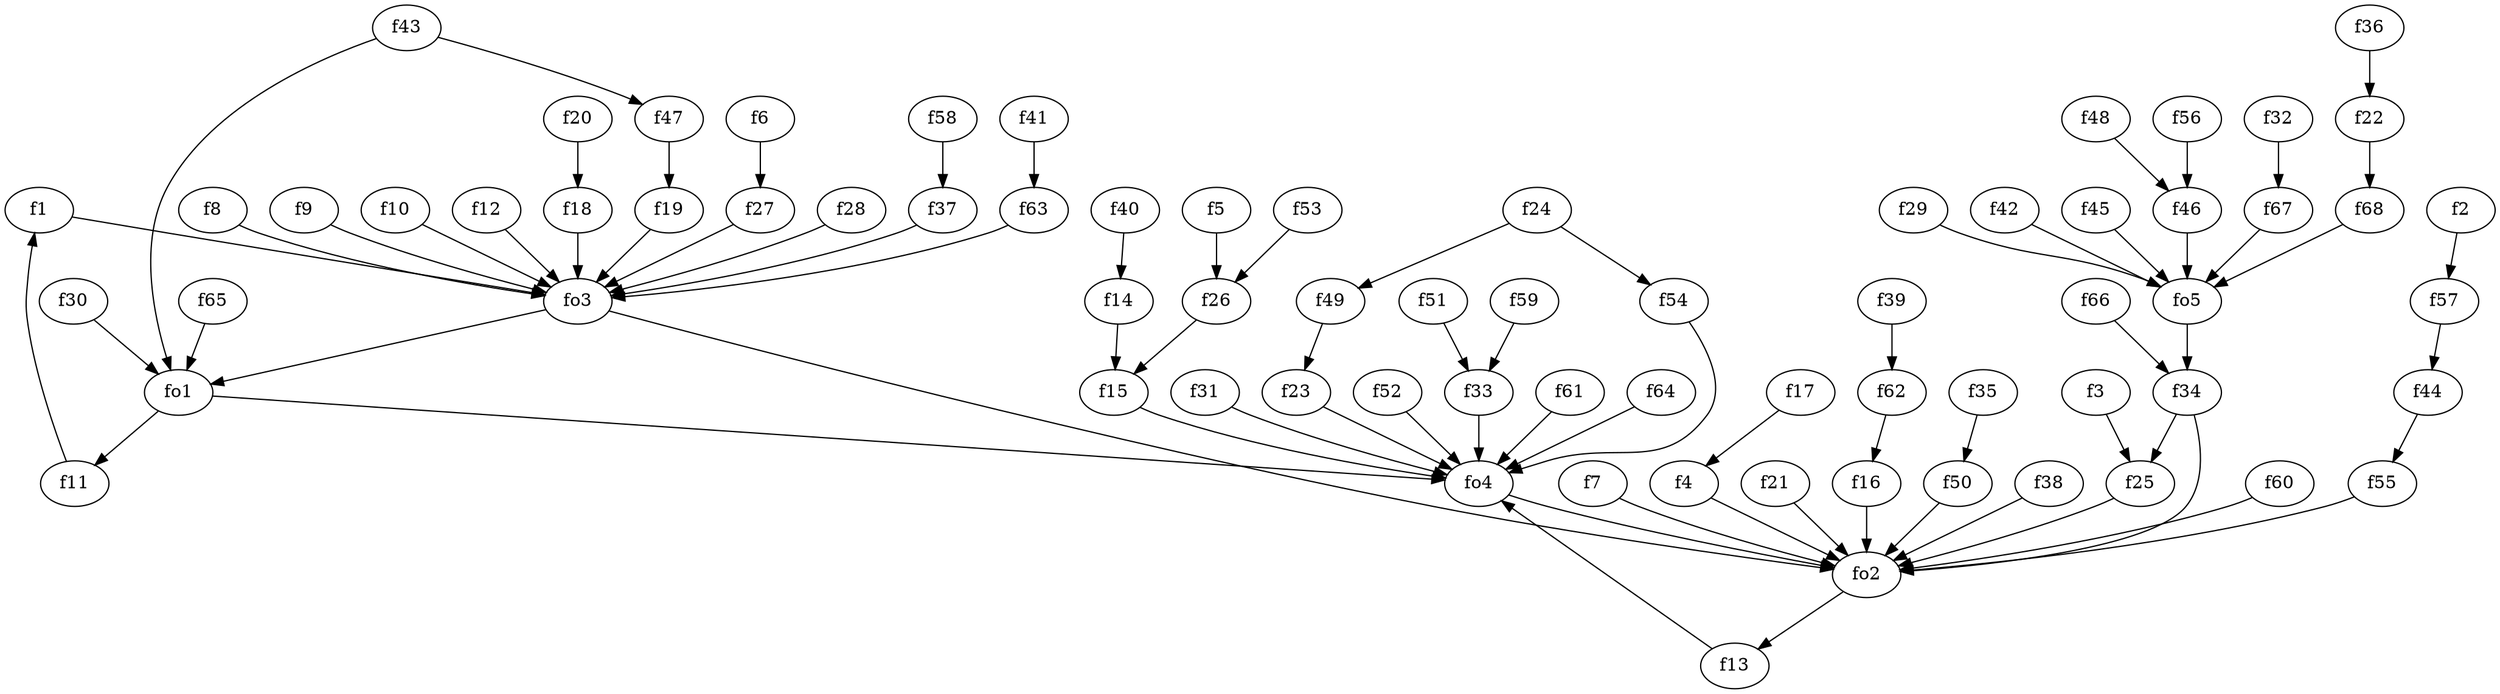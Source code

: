 strict digraph  {
f1;
f2;
f3;
f4;
f5;
f6;
f7;
f8;
f9;
f10;
f11;
f12;
f13;
f14;
f15;
f16;
f17;
f18;
f19;
f20;
f21;
f22;
f23;
f24;
f25;
f26;
f27;
f28;
f29;
f30;
f31;
f32;
f33;
f34;
f35;
f36;
f37;
f38;
f39;
f40;
f41;
f42;
f43;
f44;
f45;
f46;
f47;
f48;
f49;
f50;
f51;
f52;
f53;
f54;
f55;
f56;
f57;
f58;
f59;
f60;
f61;
f62;
f63;
f64;
f65;
f66;
f67;
f68;
fo1;
fo2;
fo3;
fo4;
fo5;
f1 -> fo3  [weight=2];
f2 -> f57  [weight=2];
f3 -> f25  [weight=2];
f4 -> fo2  [weight=2];
f5 -> f26  [weight=2];
f6 -> f27  [weight=2];
f7 -> fo2  [weight=2];
f8 -> fo3  [weight=2];
f9 -> fo3  [weight=2];
f10 -> fo3  [weight=2];
f11 -> f1  [weight=2];
f12 -> fo3  [weight=2];
f13 -> fo4  [weight=2];
f14 -> f15  [weight=2];
f15 -> fo4  [weight=2];
f16 -> fo2  [weight=2];
f17 -> f4  [weight=2];
f18 -> fo3  [weight=2];
f19 -> fo3  [weight=2];
f20 -> f18  [weight=2];
f21 -> fo2  [weight=2];
f22 -> f68  [weight=2];
f23 -> fo4  [weight=2];
f24 -> f49  [weight=2];
f24 -> f54  [weight=2];
f25 -> fo2  [weight=2];
f26 -> f15  [weight=2];
f27 -> fo3  [weight=2];
f28 -> fo3  [weight=2];
f29 -> fo5  [weight=2];
f30 -> fo1  [weight=2];
f31 -> fo4  [weight=2];
f32 -> f67  [weight=2];
f33 -> fo4  [weight=2];
f34 -> f25  [weight=2];
f34 -> fo2  [weight=2];
f35 -> f50  [weight=2];
f36 -> f22  [weight=2];
f37 -> fo3  [weight=2];
f38 -> fo2  [weight=2];
f39 -> f62  [weight=2];
f40 -> f14  [weight=2];
f41 -> f63  [weight=2];
f42 -> fo5  [weight=2];
f43 -> fo1  [weight=2];
f43 -> f47  [weight=2];
f44 -> f55  [weight=2];
f45 -> fo5  [weight=2];
f46 -> fo5  [weight=2];
f47 -> f19  [weight=2];
f48 -> f46  [weight=2];
f49 -> f23  [weight=2];
f50 -> fo2  [weight=2];
f51 -> f33  [weight=2];
f52 -> fo4  [weight=2];
f53 -> f26  [weight=2];
f54 -> fo4  [weight=2];
f55 -> fo2  [weight=2];
f56 -> f46  [weight=2];
f57 -> f44  [weight=2];
f58 -> f37  [weight=2];
f59 -> f33  [weight=2];
f60 -> fo2  [weight=2];
f61 -> fo4  [weight=2];
f62 -> f16  [weight=2];
f63 -> fo3  [weight=2];
f64 -> fo4  [weight=2];
f65 -> fo1  [weight=2];
f66 -> f34  [weight=2];
f67 -> fo5  [weight=2];
f68 -> fo5  [weight=2];
fo1 -> fo4  [weight=2];
fo1 -> f11  [weight=2];
fo2 -> f13  [weight=2];
fo3 -> fo2  [weight=2];
fo3 -> fo1  [weight=2];
fo4 -> fo2  [weight=2];
fo5 -> f34  [weight=2];
}
